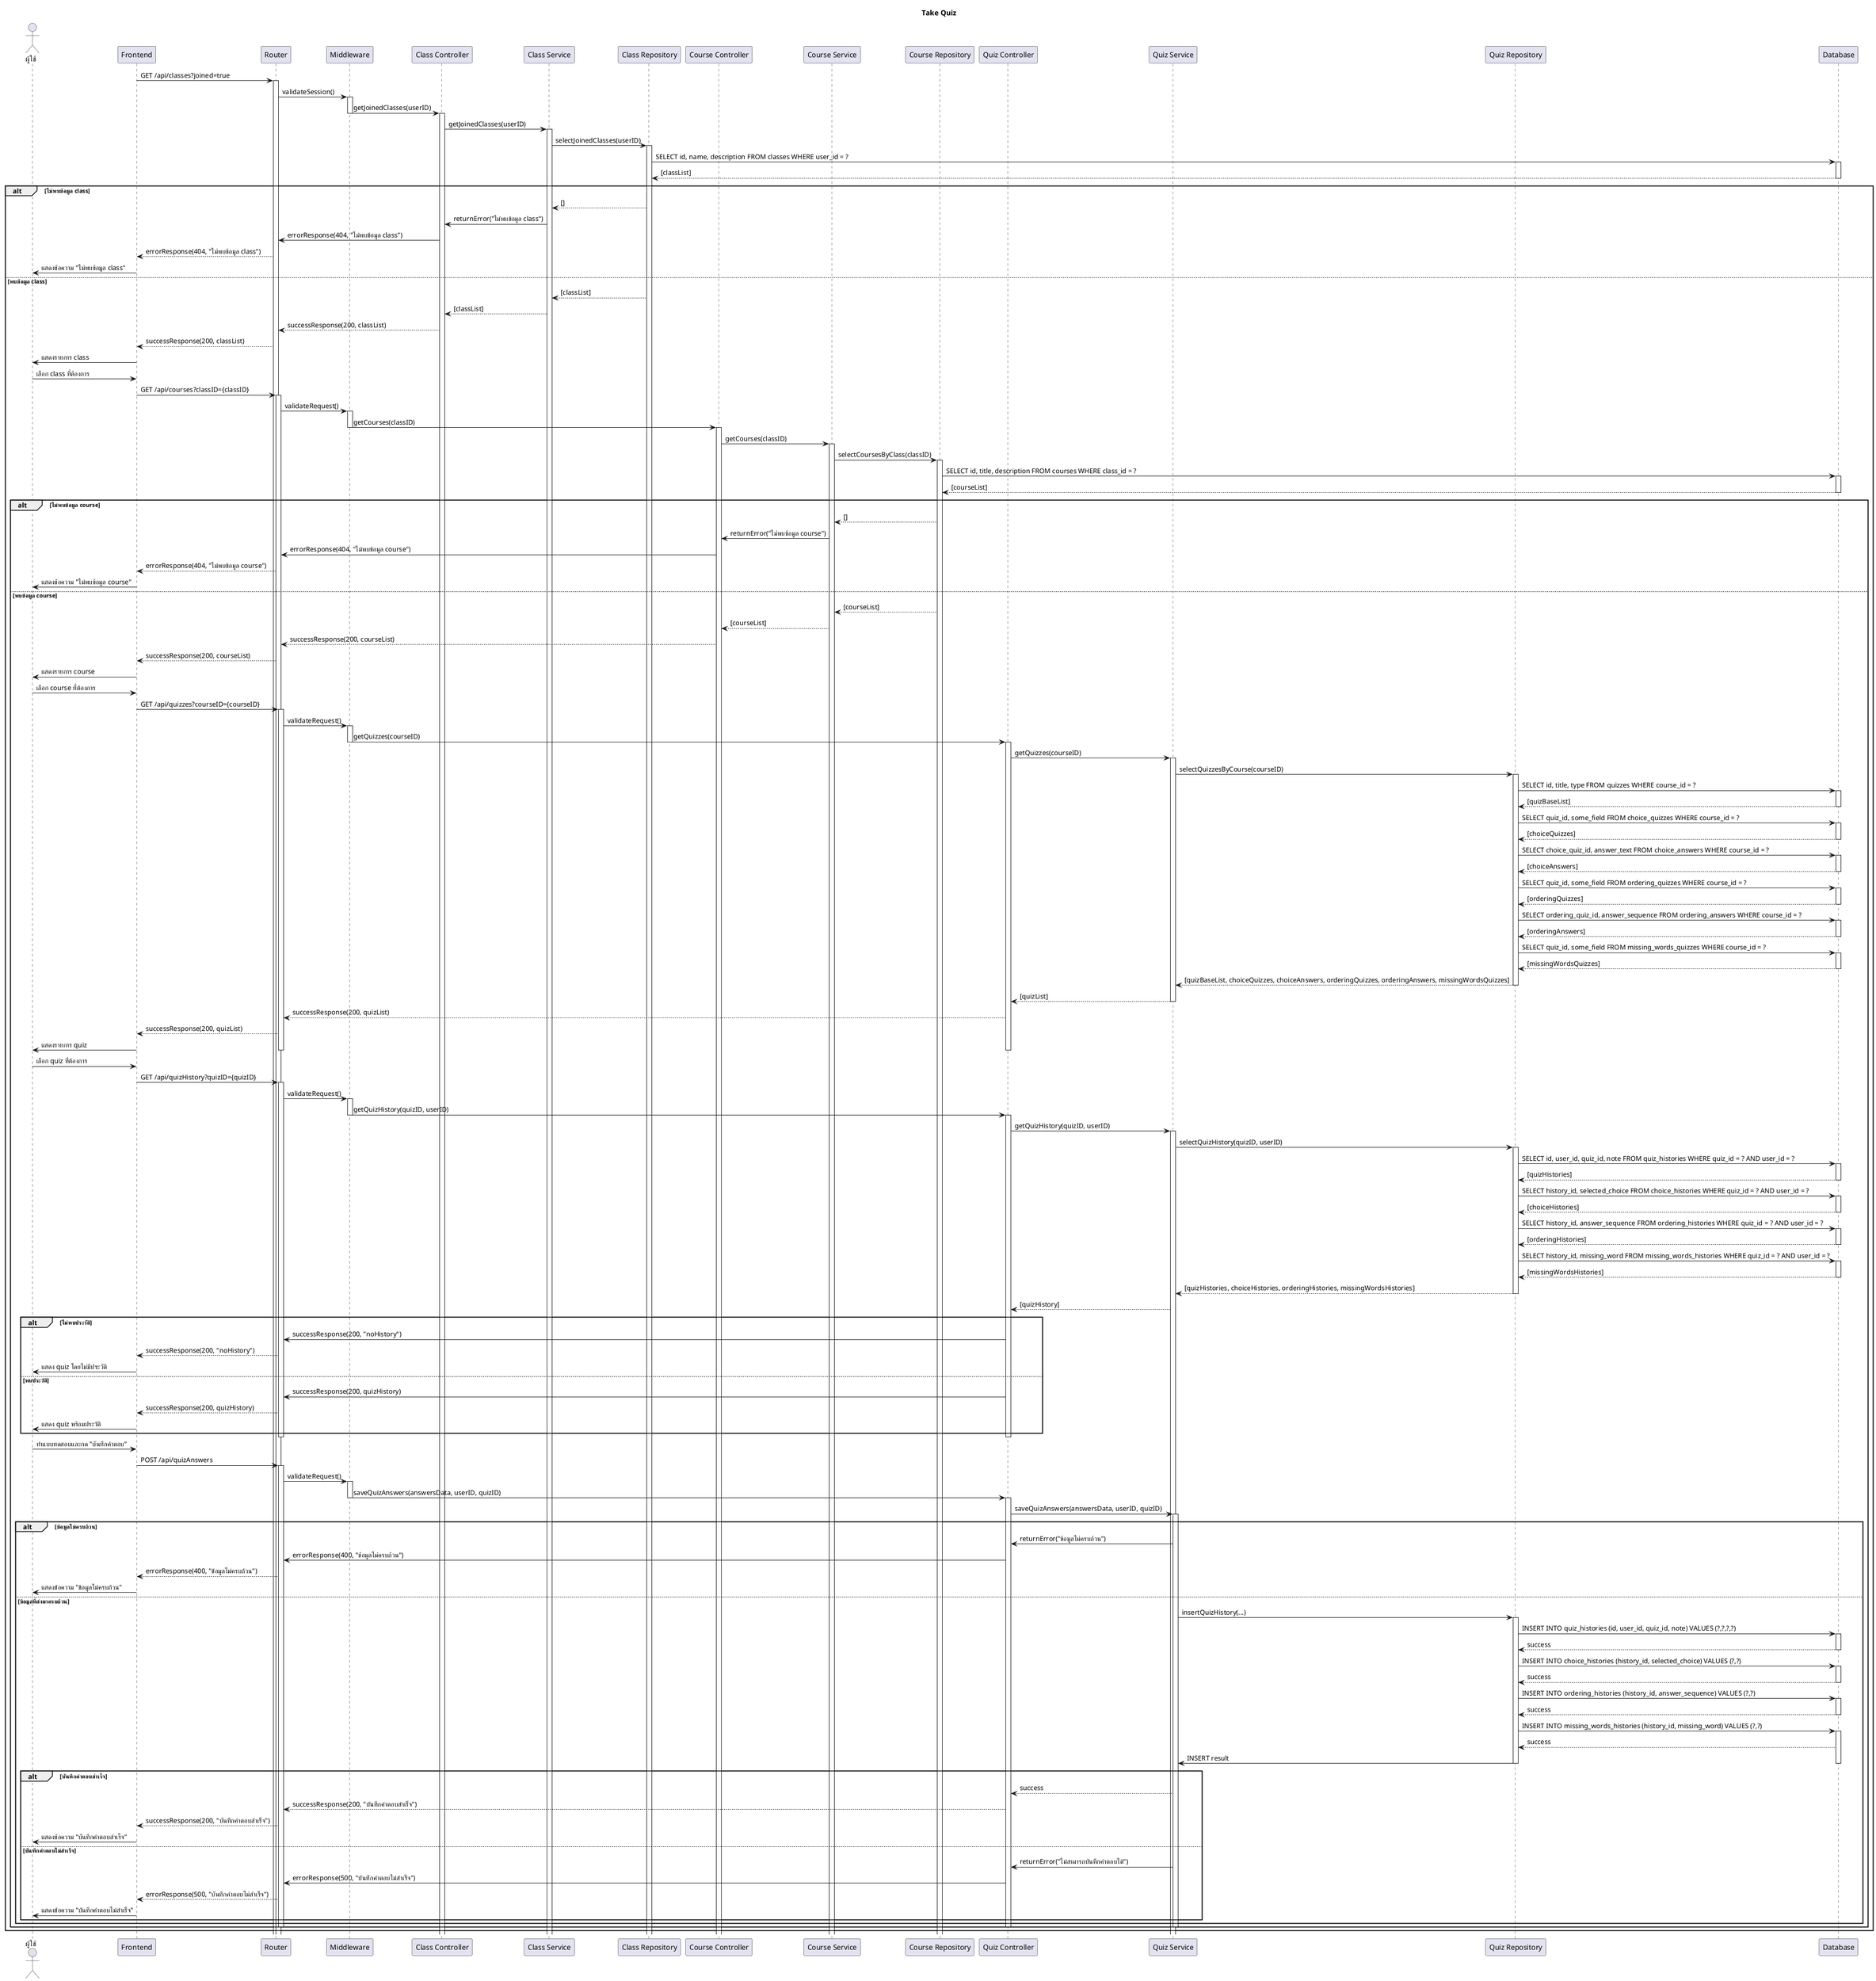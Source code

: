 @startuml
title Take Quiz

actor "ผู้ใช้" as User
participant "Frontend" as FE
participant "Router" as Router
participant "Middleware" as MW

' --- Class Module ---
participant "Class Controller" as ClassCtrl
participant "Class Service" as ClassServ
participant "Class Repository" as ClassRepo

' --- Course Module ---
participant "Course Controller" as CourseCtrl
participant "Course Service" as CourseServ
participant "Course Repository" as CourseRepo

' --- Quiz Module ---
participant "Quiz Controller" as QuizCtrl
participant "Quiz Service" as QuizServ
participant "Quiz Repository" as QuizRepo

participant "Database" as DB

'============== Phase 1: ดึงข้อมูล Class ที่ผู้ใช้เข้าร่วม ==============
FE -> Router: GET /api/classes?joined=true
activate Router
Router -> MW: validateSession()
activate MW
MW -> ClassCtrl: getJoinedClasses(userID)
deactivate MW
activate ClassCtrl
ClassCtrl -> ClassServ: getJoinedClasses(userID)
activate ClassServ
ClassServ -> ClassRepo: selectJoinedClasses(userID)
activate ClassRepo
ClassRepo -> DB: SELECT id, name, description FROM classes WHERE user_id = ?
activate DB
DB --> ClassRepo: [classList]
deactivate DB
alt ไม่พบข้อมูล class
    ClassRepo --> ClassServ: []
    ClassServ -> ClassCtrl: returnError("ไม่พบข้อมูล class")
    ClassCtrl -> Router: errorResponse(404, "ไม่พบข้อมูล class")
    Router --> FE: errorResponse(404, "ไม่พบข้อมูล class")
    FE -> User: แสดงข้อความ "ไม่พบข้อมูล class"
else พบข้อมูล class
    ClassRepo --> ClassServ: [classList]
    ClassServ --> ClassCtrl: [classList]
    ClassCtrl --> Router: successResponse(200, classList)
    Router --> FE: successResponse(200, classList)
    FE -> User: แสดงรายการ class

    '============== Phase 2: ดึงข้อมูล Course ภายใน Class ที่เลือก ==============
    User -> FE: เลือก class ที่ต้องการ
    FE -> Router: GET /api/courses?classID={classID}
    activate Router
    Router -> MW: validateRequest()
    activate MW
    MW -> CourseCtrl: getCourses(classID)
    deactivate MW
    activate CourseCtrl
    CourseCtrl -> CourseServ: getCourses(classID)
    activate CourseServ
    CourseServ -> CourseRepo: selectCoursesByClass(classID)
    activate CourseRepo
    CourseRepo -> DB: SELECT id, title, description FROM courses WHERE class_id = ?
    activate DB
    DB --> CourseRepo: [courseList]
    deactivate DB
    alt ไม่พบข้อมูล course
         CourseRepo --> CourseServ: []
         CourseServ -> CourseCtrl: returnError("ไม่พบข้อมูล course")
         CourseCtrl -> Router: errorResponse(404, "ไม่พบข้อมูล course")
         Router --> FE: errorResponse(404, "ไม่พบข้อมูล course")
         FE -> User: แสดงข้อความ "ไม่พบข้อมูล course"
    else พบข้อมูล course
         CourseRepo --> CourseServ: [courseList]
         CourseServ --> CourseCtrl: [courseList]
         CourseCtrl --> Router: successResponse(200, courseList)
         Router --> FE: successResponse(200, courseList)
         FE -> User: แสดงรายการ course

         '============== Phase 3: ดึงข้อมูล Quiz ภายใน Course ที่เลือก ==============
         User -> FE: เลือก course ที่ต้องการ
         FE -> Router: GET /api/quizzes?courseID={courseID}
         activate Router
         Router -> MW: validateRequest()
         activate MW
         MW -> QuizCtrl: getQuizzes(courseID)
         deactivate MW
         activate QuizCtrl
         QuizCtrl -> QuizServ: getQuizzes(courseID)
         activate QuizServ
         QuizServ -> QuizRepo: selectQuizzesByCourse(courseID)
         activate QuizRepo
         QuizRepo -> DB: SELECT id, title, type FROM quizzes WHERE course_id = ?
         activate DB
         DB --> QuizRepo: [quizBaseList]
         deactivate DB
         QuizRepo -> DB: SELECT quiz_id, some_field FROM choice_quizzes WHERE course_id = ?
         activate DB
         DB --> QuizRepo: [choiceQuizzes]
         deactivate DB
         QuizRepo -> DB: SELECT choice_quiz_id, answer_text FROM choice_answers WHERE course_id = ?
         activate DB
         DB --> QuizRepo: [choiceAnswers]
         deactivate DB
         QuizRepo -> DB: SELECT quiz_id, some_field FROM ordering_quizzes WHERE course_id = ?
         activate DB
         DB --> QuizRepo: [orderingQuizzes]
         deactivate DB
         QuizRepo -> DB: SELECT ordering_quiz_id, answer_sequence FROM ordering_answers WHERE course_id = ?
         activate DB
         DB --> QuizRepo: [orderingAnswers]
         deactivate DB
         QuizRepo -> DB: SELECT quiz_id, some_field FROM missing_words_quizzes WHERE course_id = ?
         activate DB
         DB --> QuizRepo: [missingWordsQuizzes]
         deactivate DB
         QuizRepo --> QuizServ: [quizBaseList, choiceQuizzes, choiceAnswers, orderingQuizzes, orderingAnswers, missingWordsQuizzes]
         deactivate QuizRepo
         QuizServ --> QuizCtrl: [quizList]
         deactivate QuizServ
         QuizCtrl --> Router: successResponse(200, quizList)
         Router --> FE: successResponse(200, quizList)
         FE -> User: แสดงรายการ quiz
         deactivate QuizCtrl
         deactivate Router

         '============== Phase 4: ดึงข้อมูลประวัติการทำ Quiz ==============
         User -> FE: เลือก quiz ที่ต้องการ
         FE -> Router: GET /api/quizHistory?quizID={quizID}
         activate Router
         Router -> MW: validateRequest()
         activate MW
         MW -> QuizCtrl: getQuizHistory(quizID, userID)
         deactivate MW
         activate QuizCtrl
         QuizCtrl -> QuizServ: getQuizHistory(quizID, userID)
         activate QuizServ
         QuizServ -> QuizRepo: selectQuizHistory(quizID, userID)
         activate QuizRepo
         QuizRepo -> DB: SELECT id, user_id, quiz_id, note FROM quiz_histories WHERE quiz_id = ? AND user_id = ?
         activate DB
         DB --> QuizRepo: [quizHistories]
         deactivate DB
         QuizRepo -> DB: SELECT history_id, selected_choice FROM choice_histories WHERE quiz_id = ? AND user_id = ?
         activate DB
         DB --> QuizRepo: [choiceHistories]
         deactivate DB
         QuizRepo -> DB: SELECT history_id, answer_sequence FROM ordering_histories WHERE quiz_id = ? AND user_id = ?
         activate DB
         DB --> QuizRepo: [orderingHistories]
         deactivate DB
         QuizRepo -> DB: SELECT history_id, missing_word FROM missing_words_histories WHERE quiz_id = ? AND user_id = ?
         activate DB
         DB --> QuizRepo: [missingWordsHistories]
         deactivate DB
         QuizRepo --> QuizServ: [quizHistories, choiceHistories, orderingHistories, missingWordsHistories]
         deactivate QuizRepo
         QuizServ --> QuizCtrl: [quizHistory]
         alt ไม่พบประวัติ
              QuizCtrl -> Router: successResponse(200, "noHistory")
              Router --> FE: successResponse(200, "noHistory")
              FE -> User: แสดง quiz โดยไม่มีประวัติ
         else พบประวัติ
              QuizCtrl -> Router: successResponse(200, quizHistory)
              Router --> FE: successResponse(200, quizHistory)
              FE -> User: แสดง quiz พร้อมประวัติ
         end
         deactivate QuizCtrl
         deactivate Router

         '============== Phase 5: ผู้ใช้ทำ Quiz และส่งคำตอบ ==============
         User -> FE: ทำแบบทดสอบและกด "บันทึกคำตอบ"
         FE -> Router: POST /api/quizAnswers
         activate Router
         Router -> MW: validateRequest()
         activate MW
         MW -> QuizCtrl: saveQuizAnswers(answersData, userID, quizID)
         deactivate MW
         activate QuizCtrl
         QuizCtrl -> QuizServ: saveQuizAnswers(answersData, userID, quizID)
         activate QuizServ
         alt ข้อมูลไม่ครบถ้วน
                           QuizServ -> QuizCtrl: returnError("ข้อมูลไม่ครบถ้วน")
                           QuizCtrl -> Router: errorResponse(400, "ข้อมูลไม่ครบถ้วน")
                           Router --> FE: errorResponse(400, "ข้อมูลไม่ครบถ้วน")
                           FE -> User: แสดงข้อความ "ข้อมูลไม่ครบถ้วน"


         else ข้อมูลที่ส่งมาครบถ้วน
              QuizServ -> QuizRepo: insertQuizHistory(...)
              activate QuizRepo
              QuizRepo -> DB: INSERT INTO quiz_histories (id, user_id, quiz_id, note) VALUES (?,?,?,?)
              activate DB
              DB --> QuizRepo: success
              deactivate DB
              QuizRepo -> DB: INSERT INTO choice_histories (history_id, selected_choice) VALUES (?,?)
              activate DB
              DB --> QuizRepo: success
              deactivate DB
              QuizRepo -> DB: INSERT INTO ordering_histories (history_id, answer_sequence) VALUES (?,?)
              activate DB
              DB --> QuizRepo: success
              deactivate DB
              QuizRepo -> DB: INSERT INTO missing_words_histories (history_id, missing_word) VALUES (?,?)
              activate DB
              DB --> QuizRepo: success
              QuizRepo -> QuizServ:INSERT result
              deactivate DB
              deactivate QuizRepo
              alt บันทึกคำตอบสำเร็จ
                   QuizServ --> QuizCtrl: success
                   QuizCtrl --> Router: successResponse(200, "บันทึกคำตอบสำเร็จ")
                   Router --> FE: successResponse(200, "บันทึกคำตอบสำเร็จ")
                   FE -> User: แสดงข้อความ "บันทึกคำตอบสำเร็จ"
              else บันทึกคำตอบไม่สำเร็จ
                   QuizServ -> QuizCtrl: returnError("ไม่สามารถบันทึกคำตอบได้")
                   QuizCtrl -> Router: errorResponse(500, "บันทึกคำตอบไม่สำเร็จ")
                   Router --> FE: errorResponse(500, "บันทึกคำตอบไม่สำเร็จ")
                   FE -> User: แสดงข้อความ "บันทึกคำตอบไม่สำเร็จ"
              end

         end
         deactivate QuizServ
         deactivate QuizCtrl
         deactivate Router
    end
    end
@enduml
